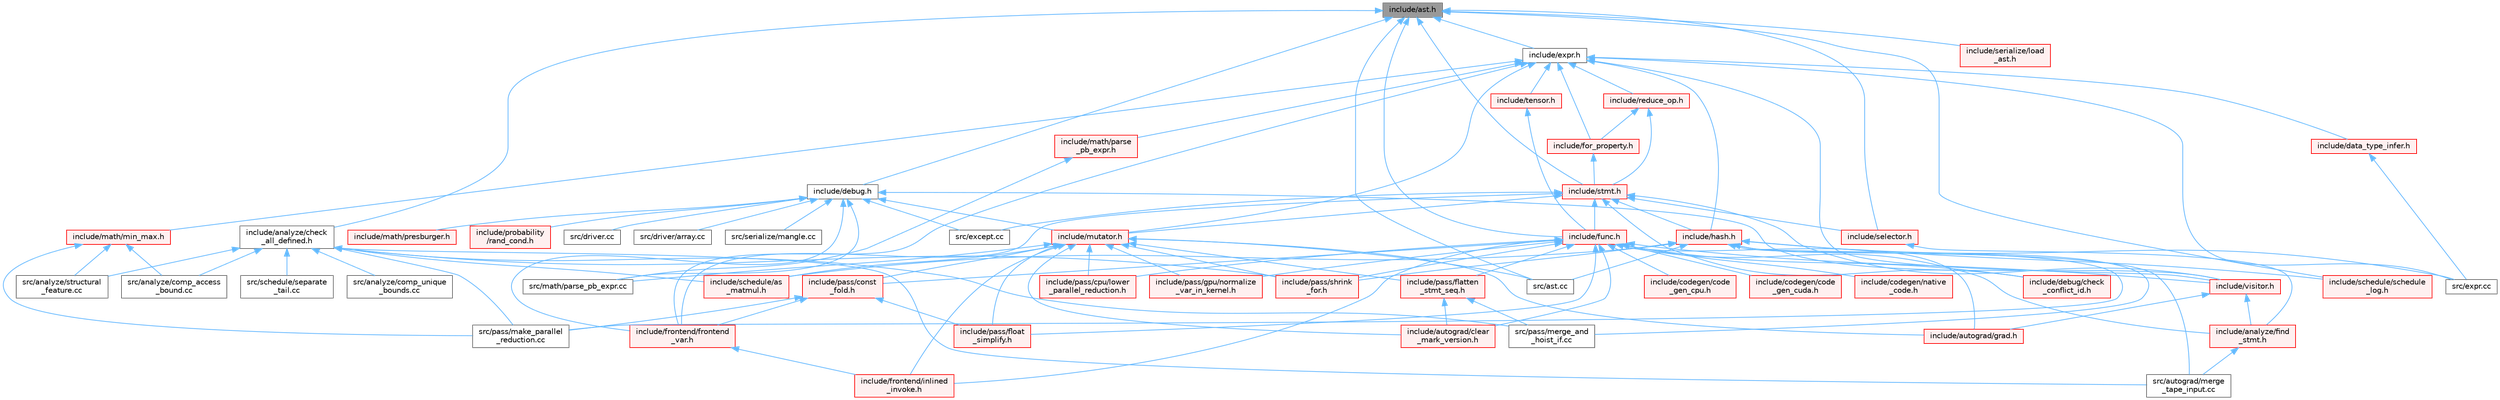 digraph "include/ast.h"
{
 // LATEX_PDF_SIZE
  bgcolor="transparent";
  edge [fontname=Helvetica,fontsize=10,labelfontname=Helvetica,labelfontsize=10];
  node [fontname=Helvetica,fontsize=10,shape=box,height=0.2,width=0.4];
  Node1 [label="include/ast.h",height=0.2,width=0.4,color="gray40", fillcolor="grey60", style="filled", fontcolor="black",tooltip=" "];
  Node1 -> Node2 [dir="back",color="steelblue1",style="solid"];
  Node2 [label="include/analyze/check\l_all_defined.h",height=0.2,width=0.4,color="grey40", fillcolor="white", style="filled",URL="$check__all__defined_8h.html",tooltip=" "];
  Node2 -> Node3 [dir="back",color="steelblue1",style="solid"];
  Node3 [label="include/pass/shrink\l_for.h",height=0.2,width=0.4,color="red", fillcolor="#FFF0F0", style="filled",URL="$shrink__for_8h.html",tooltip=" "];
  Node2 -> Node9 [dir="back",color="steelblue1",style="solid"];
  Node9 [label="include/schedule/as\l_matmul.h",height=0.2,width=0.4,color="red", fillcolor="#FFF0F0", style="filled",URL="$as__matmul_8h.html",tooltip=" "];
  Node2 -> Node11 [dir="back",color="steelblue1",style="solid"];
  Node11 [label="src/analyze/comp_access\l_bound.cc",height=0.2,width=0.4,color="grey40", fillcolor="white", style="filled",URL="$comp__access__bound_8cc.html",tooltip=" "];
  Node2 -> Node12 [dir="back",color="steelblue1",style="solid"];
  Node12 [label="src/analyze/comp_unique\l_bounds.cc",height=0.2,width=0.4,color="grey40", fillcolor="white", style="filled",URL="$comp__unique__bounds_8cc.html",tooltip=" "];
  Node2 -> Node13 [dir="back",color="steelblue1",style="solid"];
  Node13 [label="src/analyze/structural\l_feature.cc",height=0.2,width=0.4,color="grey40", fillcolor="white", style="filled",URL="$structural__feature_8cc.html",tooltip=" "];
  Node2 -> Node14 [dir="back",color="steelblue1",style="solid"];
  Node14 [label="src/autograd/merge\l_tape_input.cc",height=0.2,width=0.4,color="grey40", fillcolor="white", style="filled",URL="$merge__tape__input_8cc.html",tooltip=" "];
  Node2 -> Node15 [dir="back",color="steelblue1",style="solid"];
  Node15 [label="src/pass/make_parallel\l_reduction.cc",height=0.2,width=0.4,color="grey40", fillcolor="white", style="filled",URL="$make__parallel__reduction_8cc.html",tooltip=" "];
  Node2 -> Node16 [dir="back",color="steelblue1",style="solid"];
  Node16 [label="src/pass/merge_and\l_hoist_if.cc",height=0.2,width=0.4,color="grey40", fillcolor="white", style="filled",URL="$merge__and__hoist__if_8cc.html",tooltip=" "];
  Node2 -> Node17 [dir="back",color="steelblue1",style="solid"];
  Node17 [label="src/schedule/separate\l_tail.cc",height=0.2,width=0.4,color="grey40", fillcolor="white", style="filled",URL="$separate__tail_8cc.html",tooltip=" "];
  Node1 -> Node18 [dir="back",color="steelblue1",style="solid"];
  Node18 [label="include/debug.h",height=0.2,width=0.4,color="grey40", fillcolor="white", style="filled",URL="$debug_8h.html",tooltip=" "];
  Node18 -> Node19 [dir="back",color="steelblue1",style="solid"];
  Node19 [label="include/frontend/frontend\l_var.h",height=0.2,width=0.4,color="red", fillcolor="#FFF0F0", style="filled",URL="$frontend__var_8h.html",tooltip=" "];
  Node19 -> Node20 [dir="back",color="steelblue1",style="solid"];
  Node20 [label="include/frontend/inlined\l_invoke.h",height=0.2,width=0.4,color="red", fillcolor="#FFF0F0", style="filled",URL="$inlined__invoke_8h.html",tooltip=" "];
  Node18 -> Node23 [dir="back",color="steelblue1",style="solid"];
  Node23 [label="include/math/presburger.h",height=0.2,width=0.4,color="red", fillcolor="#FFF0F0", style="filled",URL="$presburger_8h.html",tooltip=" "];
  Node18 -> Node56 [dir="back",color="steelblue1",style="solid"];
  Node56 [label="include/mutator.h",height=0.2,width=0.4,color="red", fillcolor="#FFF0F0", style="filled",URL="$mutator_8h.html",tooltip=" "];
  Node56 -> Node59 [dir="back",color="steelblue1",style="solid"];
  Node59 [label="include/autograd/clear\l_mark_version.h",height=0.2,width=0.4,color="red", fillcolor="#FFF0F0", style="filled",URL="$clear__mark__version_8h.html",tooltip=" "];
  Node56 -> Node66 [dir="back",color="steelblue1",style="solid"];
  Node66 [label="include/autograd/grad.h",height=0.2,width=0.4,color="red", fillcolor="#FFF0F0", style="filled",URL="$grad_8h.html",tooltip=" "];
  Node56 -> Node20 [dir="back",color="steelblue1",style="solid"];
  Node56 -> Node87 [dir="back",color="steelblue1",style="solid"];
  Node87 [label="include/pass/const\l_fold.h",height=0.2,width=0.4,color="red", fillcolor="#FFF0F0", style="filled",URL="$const__fold_8h.html",tooltip=" "];
  Node87 -> Node19 [dir="back",color="steelblue1",style="solid"];
  Node87 -> Node88 [dir="back",color="steelblue1",style="solid"];
  Node88 [label="include/pass/float\l_simplify.h",height=0.2,width=0.4,color="red", fillcolor="#FFF0F0", style="filled",URL="$float__simplify_8h.html",tooltip=" "];
  Node87 -> Node15 [dir="back",color="steelblue1",style="solid"];
  Node56 -> Node99 [dir="back",color="steelblue1",style="solid"];
  Node99 [label="include/pass/cpu/lower\l_parallel_reduction.h",height=0.2,width=0.4,color="red", fillcolor="#FFF0F0", style="filled",URL="$cpu_2lower__parallel__reduction_8h.html",tooltip=" "];
  Node56 -> Node100 [dir="back",color="steelblue1",style="solid"];
  Node100 [label="include/pass/flatten\l_stmt_seq.h",height=0.2,width=0.4,color="red", fillcolor="#FFF0F0", style="filled",URL="$flatten__stmt__seq_8h.html",tooltip=" "];
  Node100 -> Node59 [dir="back",color="steelblue1",style="solid"];
  Node100 -> Node16 [dir="back",color="steelblue1",style="solid"];
  Node56 -> Node88 [dir="back",color="steelblue1",style="solid"];
  Node56 -> Node105 [dir="back",color="steelblue1",style="solid"];
  Node105 [label="include/pass/gpu/normalize\l_var_in_kernel.h",height=0.2,width=0.4,color="red", fillcolor="#FFF0F0", style="filled",URL="$normalize__var__in__kernel_8h.html",tooltip=" "];
  Node56 -> Node3 [dir="back",color="steelblue1",style="solid"];
  Node56 -> Node9 [dir="back",color="steelblue1",style="solid"];
  Node56 -> Node161 [dir="back",color="steelblue1",style="solid"];
  Node161 [label="src/ast.cc",height=0.2,width=0.4,color="grey40", fillcolor="white", style="filled",URL="$ast_8cc.html",tooltip=" "];
  Node56 -> Node162 [dir="back",color="steelblue1",style="solid"];
  Node162 [label="src/math/parse_pb_expr.cc",height=0.2,width=0.4,color="grey40", fillcolor="white", style="filled",URL="$parse__pb__expr_8cc.html",tooltip=" "];
  Node18 -> Node164 [dir="back",color="steelblue1",style="solid"];
  Node164 [label="include/probability\l/rand_cond.h",height=0.2,width=0.4,color="red", fillcolor="#FFF0F0", style="filled",URL="$rand__cond_8h.html",tooltip=" "];
  Node18 -> Node169 [dir="back",color="steelblue1",style="solid"];
  Node169 [label="include/visitor.h",height=0.2,width=0.4,color="red", fillcolor="#FFF0F0", style="filled",URL="$visitor_8h.html",tooltip=" "];
  Node169 -> Node190 [dir="back",color="steelblue1",style="solid"];
  Node190 [label="include/analyze/find\l_stmt.h",height=0.2,width=0.4,color="red", fillcolor="#FFF0F0", style="filled",URL="$find__stmt_8h.html",tooltip=" "];
  Node190 -> Node14 [dir="back",color="steelblue1",style="solid"];
  Node169 -> Node66 [dir="back",color="steelblue1",style="solid"];
  Node18 -> Node211 [dir="back",color="steelblue1",style="solid"];
  Node211 [label="src/driver.cc",height=0.2,width=0.4,color="grey40", fillcolor="white", style="filled",URL="$driver_8cc.html",tooltip=" "];
  Node18 -> Node212 [dir="back",color="steelblue1",style="solid"];
  Node212 [label="src/driver/array.cc",height=0.2,width=0.4,color="grey40", fillcolor="white", style="filled",URL="$array_8cc.html",tooltip=" "];
  Node18 -> Node137 [dir="back",color="steelblue1",style="solid"];
  Node137 [label="src/except.cc",height=0.2,width=0.4,color="grey40", fillcolor="white", style="filled",URL="$except_8cc.html",tooltip=" "];
  Node18 -> Node162 [dir="back",color="steelblue1",style="solid"];
  Node18 -> Node213 [dir="back",color="steelblue1",style="solid"];
  Node213 [label="src/serialize/mangle.cc",height=0.2,width=0.4,color="grey40", fillcolor="white", style="filled",URL="$mangle_8cc.html",tooltip=" "];
  Node1 -> Node214 [dir="back",color="steelblue1",style="solid"];
  Node214 [label="include/expr.h",height=0.2,width=0.4,color="grey40", fillcolor="white", style="filled",URL="$expr_8h.html",tooltip=" "];
  Node214 -> Node215 [dir="back",color="steelblue1",style="solid"];
  Node215 [label="include/data_type_infer.h",height=0.2,width=0.4,color="red", fillcolor="#FFF0F0", style="filled",URL="$data__type__infer_8h.html",tooltip=" "];
  Node215 -> Node216 [dir="back",color="steelblue1",style="solid"];
  Node216 [label="src/expr.cc",height=0.2,width=0.4,color="grey40", fillcolor="white", style="filled",URL="$expr_8cc.html",tooltip=" "];
  Node214 -> Node217 [dir="back",color="steelblue1",style="solid"];
  Node217 [label="include/for_property.h",height=0.2,width=0.4,color="red", fillcolor="#FFF0F0", style="filled",URL="$for__property_8h.html",tooltip=" "];
  Node217 -> Node218 [dir="back",color="steelblue1",style="solid"];
  Node218 [label="include/stmt.h",height=0.2,width=0.4,color="red", fillcolor="#FFF0F0", style="filled",URL="$stmt_8h.html",tooltip=" "];
  Node218 -> Node224 [dir="back",color="steelblue1",style="solid"];
  Node224 [label="include/debug/check\l_conflict_id.h",height=0.2,width=0.4,color="red", fillcolor="#FFF0F0", style="filled",URL="$check__conflict__id_8h.html",tooltip=" "];
  Node218 -> Node19 [dir="back",color="steelblue1",style="solid"];
  Node218 -> Node225 [dir="back",color="steelblue1",style="solid"];
  Node225 [label="include/func.h",height=0.2,width=0.4,color="red", fillcolor="#FFF0F0", style="filled",URL="$func_8h.html",tooltip=" "];
  Node225 -> Node190 [dir="back",color="steelblue1",style="solid"];
  Node225 -> Node59 [dir="back",color="steelblue1",style="solid"];
  Node225 -> Node66 [dir="back",color="steelblue1",style="solid"];
  Node225 -> Node198 [dir="back",color="steelblue1",style="solid"];
  Node198 [label="include/codegen/code\l_gen_cpu.h",height=0.2,width=0.4,color="red", fillcolor="#FFF0F0", style="filled",URL="$code__gen__cpu_8h.html",tooltip=" "];
  Node225 -> Node200 [dir="back",color="steelblue1",style="solid"];
  Node200 [label="include/codegen/code\l_gen_cuda.h",height=0.2,width=0.4,color="red", fillcolor="#FFF0F0", style="filled",URL="$code__gen__cuda_8h.html",tooltip=" "];
  Node225 -> Node226 [dir="back",color="steelblue1",style="solid"];
  Node226 [label="include/codegen/native\l_code.h",height=0.2,width=0.4,color="red", fillcolor="#FFF0F0", style="filled",URL="$native__code_8h.html",tooltip=" "];
  Node225 -> Node224 [dir="back",color="steelblue1",style="solid"];
  Node225 -> Node20 [dir="back",color="steelblue1",style="solid"];
  Node225 -> Node87 [dir="back",color="steelblue1",style="solid"];
  Node225 -> Node99 [dir="back",color="steelblue1",style="solid"];
  Node225 -> Node100 [dir="back",color="steelblue1",style="solid"];
  Node225 -> Node88 [dir="back",color="steelblue1",style="solid"];
  Node225 -> Node105 [dir="back",color="steelblue1",style="solid"];
  Node225 -> Node3 [dir="back",color="steelblue1",style="solid"];
  Node225 -> Node169 [dir="back",color="steelblue1",style="solid"];
  Node218 -> Node231 [dir="back",color="steelblue1",style="solid"];
  Node231 [label="include/hash.h",height=0.2,width=0.4,color="red", fillcolor="#FFF0F0", style="filled",URL="$hash_8h.html",tooltip=" "];
  Node231 -> Node3 [dir="back",color="steelblue1",style="solid"];
  Node231 -> Node9 [dir="back",color="steelblue1",style="solid"];
  Node231 -> Node232 [dir="back",color="steelblue1",style="solid"];
  Node232 [label="include/schedule/schedule\l_log.h",height=0.2,width=0.4,color="red", fillcolor="#FFF0F0", style="filled",URL="$schedule__log_8h.html",tooltip=" "];
  Node231 -> Node161 [dir="back",color="steelblue1",style="solid"];
  Node231 -> Node14 [dir="back",color="steelblue1",style="solid"];
  Node231 -> Node216 [dir="back",color="steelblue1",style="solid"];
  Node231 -> Node15 [dir="back",color="steelblue1",style="solid"];
  Node231 -> Node16 [dir="back",color="steelblue1",style="solid"];
  Node218 -> Node56 [dir="back",color="steelblue1",style="solid"];
  Node218 -> Node245 [dir="back",color="steelblue1",style="solid"];
  Node245 [label="include/selector.h",height=0.2,width=0.4,color="red", fillcolor="#FFF0F0", style="filled",URL="$selector_8h.html",tooltip=" "];
  Node245 -> Node190 [dir="back",color="steelblue1",style="solid"];
  Node218 -> Node169 [dir="back",color="steelblue1",style="solid"];
  Node218 -> Node137 [dir="back",color="steelblue1",style="solid"];
  Node214 -> Node19 [dir="back",color="steelblue1",style="solid"];
  Node214 -> Node231 [dir="back",color="steelblue1",style="solid"];
  Node214 -> Node247 [dir="back",color="steelblue1",style="solid"];
  Node247 [label="include/math/min_max.h",height=0.2,width=0.4,color="red", fillcolor="#FFF0F0", style="filled",URL="$min__max_8h.html",tooltip=" "];
  Node247 -> Node11 [dir="back",color="steelblue1",style="solid"];
  Node247 -> Node13 [dir="back",color="steelblue1",style="solid"];
  Node247 -> Node15 [dir="back",color="steelblue1",style="solid"];
  Node214 -> Node248 [dir="back",color="steelblue1",style="solid"];
  Node248 [label="include/math/parse\l_pb_expr.h",height=0.2,width=0.4,color="red", fillcolor="#FFF0F0", style="filled",URL="$parse__pb__expr_8h.html",tooltip=" "];
  Node248 -> Node162 [dir="back",color="steelblue1",style="solid"];
  Node214 -> Node56 [dir="back",color="steelblue1",style="solid"];
  Node214 -> Node249 [dir="back",color="steelblue1",style="solid"];
  Node249 [label="include/reduce_op.h",height=0.2,width=0.4,color="red", fillcolor="#FFF0F0", style="filled",URL="$reduce__op_8h.html",tooltip=" "];
  Node249 -> Node217 [dir="back",color="steelblue1",style="solid"];
  Node249 -> Node218 [dir="back",color="steelblue1",style="solid"];
  Node214 -> Node251 [dir="back",color="steelblue1",style="solid"];
  Node251 [label="include/tensor.h",height=0.2,width=0.4,color="red", fillcolor="#FFF0F0", style="filled",URL="$tensor_8h.html",tooltip=" "];
  Node251 -> Node225 [dir="back",color="steelblue1",style="solid"];
  Node214 -> Node169 [dir="back",color="steelblue1",style="solid"];
  Node214 -> Node216 [dir="back",color="steelblue1",style="solid"];
  Node1 -> Node225 [dir="back",color="steelblue1",style="solid"];
  Node1 -> Node232 [dir="back",color="steelblue1",style="solid"];
  Node1 -> Node245 [dir="back",color="steelblue1",style="solid"];
  Node1 -> Node263 [dir="back",color="steelblue1",style="solid"];
  Node263 [label="include/serialize/load\l_ast.h",height=0.2,width=0.4,color="red", fillcolor="#FFF0F0", style="filled",URL="$load__ast_8h.html",tooltip=" "];
  Node1 -> Node218 [dir="back",color="steelblue1",style="solid"];
  Node1 -> Node161 [dir="back",color="steelblue1",style="solid"];
}

